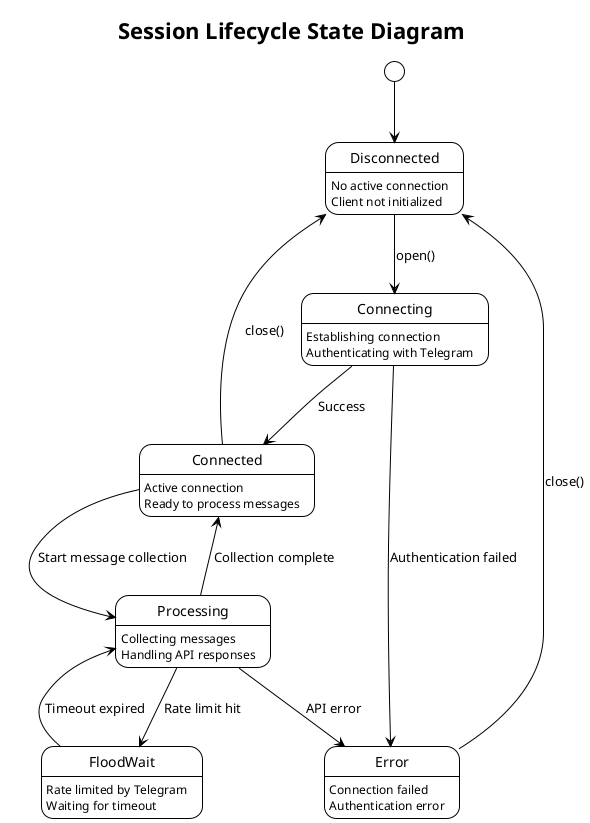 @startuml
!theme plain
title Session Lifecycle State Diagram

[*] --> Disconnected

state Disconnected {
    Disconnected : No active connection
    Disconnected : Client not initialized
}

state Connecting {
    Connecting : Establishing connection
    Connecting : Authenticating with Telegram
}

state Connected {
    Connected : Active connection
    Connected : Ready to process messages
}

state Processing {
    Processing : Collecting messages
    Processing : Handling API responses
}

state FloodWait {
    FloodWait : Rate limited by Telegram
    FloodWait : Waiting for timeout
}

state Error {
    Error : Connection failed
    Error : Authentication error
}

Disconnected --> Connecting : open()
Connecting --> Connected : Success
Connecting --> Error : Authentication failed
Connected --> Processing : Start message collection
Processing --> Connected : Collection complete
Processing --> FloodWait : Rate limit hit
FloodWait --> Processing : Timeout expired
Processing --> Error : API error
Error --> Disconnected : close()
Connected --> Disconnected : close()

@enduml
